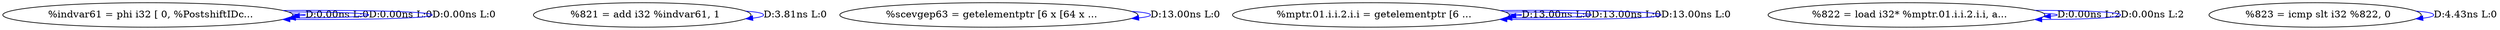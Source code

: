 digraph {
Node0x419d160[label="  %indvar61 = phi i32 [ 0, %PostshiftIDc..."];
Node0x419d160 -> Node0x419d160[label="D:0.00ns L:0",color=blue];
Node0x419d160 -> Node0x419d160[label="D:0.00ns L:0",color=blue];
Node0x419d160 -> Node0x419d160[label="D:0.00ns L:0",color=blue];
Node0x419d2a0[label="  %821 = add i32 %indvar61, 1"];
Node0x419d2a0 -> Node0x419d2a0[label="D:3.81ns L:0",color=blue];
Node0x419d3e0[label="  %scevgep63 = getelementptr [6 x [64 x ..."];
Node0x419d3e0 -> Node0x419d3e0[label="D:13.00ns L:0",color=blue];
Node0x419d520[label="  %mptr.01.i.i.2.i.i = getelementptr [6 ..."];
Node0x419d520 -> Node0x419d520[label="D:13.00ns L:0",color=blue];
Node0x419d520 -> Node0x419d520[label="D:13.00ns L:0",color=blue];
Node0x419d520 -> Node0x419d520[label="D:13.00ns L:0",color=blue];
Node0x419d660[label="  %822 = load i32* %mptr.01.i.i.2.i.i, a..."];
Node0x419d660 -> Node0x419d660[label="D:0.00ns L:2",color=blue];
Node0x419d660 -> Node0x419d660[label="D:0.00ns L:2",color=blue];
Node0x419d7a0[label="  %823 = icmp slt i32 %822, 0"];
Node0x419d7a0 -> Node0x419d7a0[label="D:4.43ns L:0",color=blue];
}

